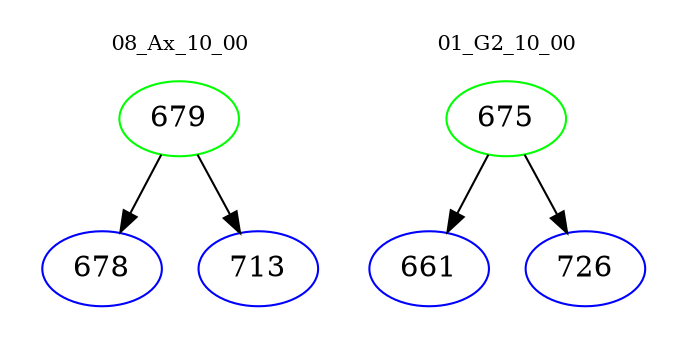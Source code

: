 digraph{
subgraph cluster_0 {
color = white
label = "08_Ax_10_00";
fontsize=10;
T0_679 [label="679", color="green"]
T0_679 -> T0_678 [color="black"]
T0_678 [label="678", color="blue"]
T0_679 -> T0_713 [color="black"]
T0_713 [label="713", color="blue"]
}
subgraph cluster_1 {
color = white
label = "01_G2_10_00";
fontsize=10;
T1_675 [label="675", color="green"]
T1_675 -> T1_661 [color="black"]
T1_661 [label="661", color="blue"]
T1_675 -> T1_726 [color="black"]
T1_726 [label="726", color="blue"]
}
}

